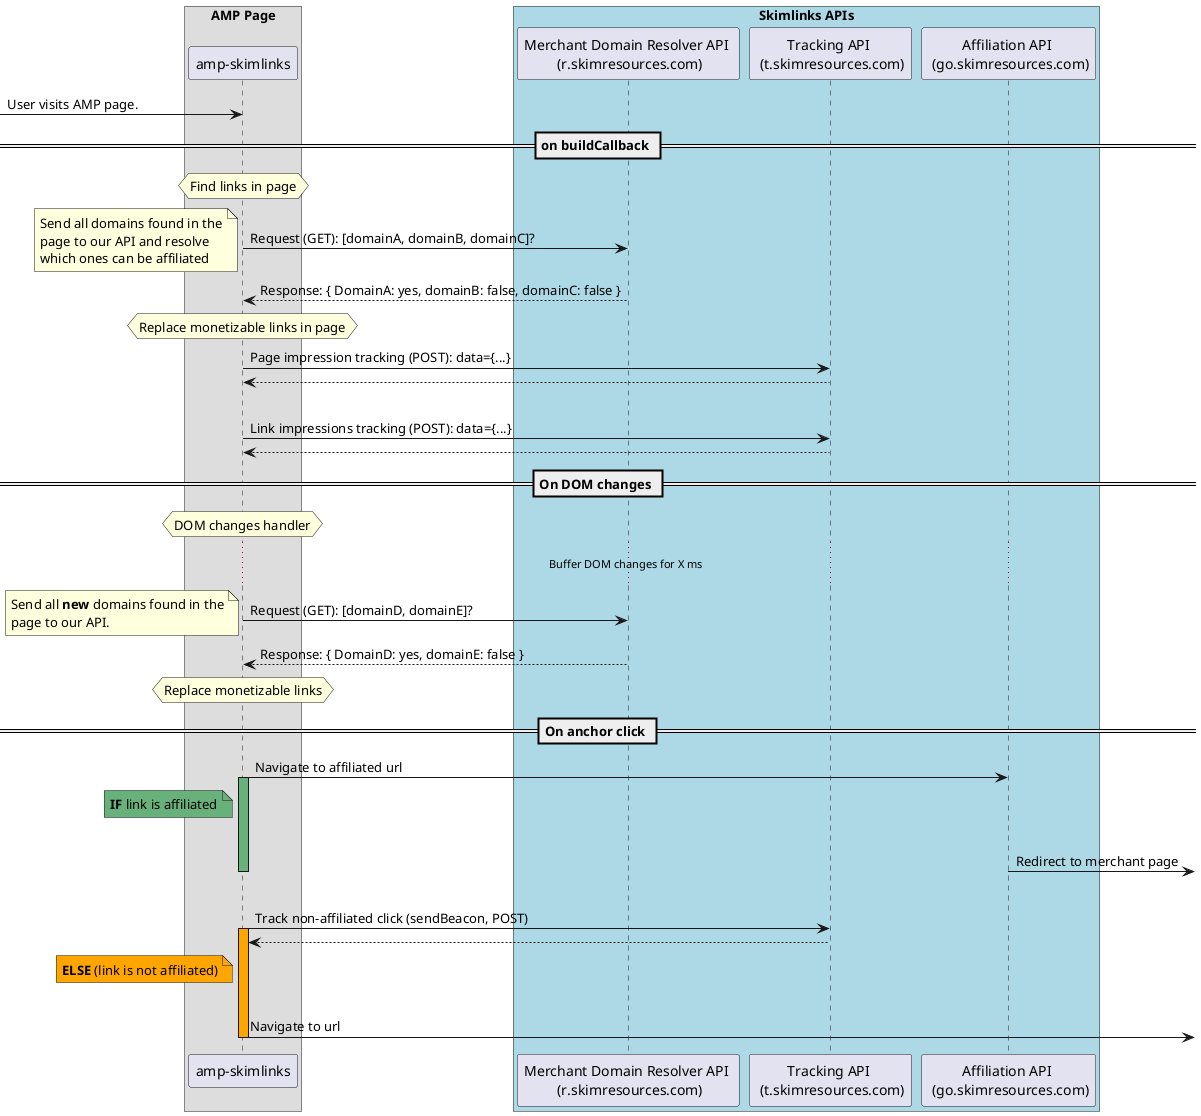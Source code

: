 @startuml
box "AMP Page"
    participant AMPskimlinks as "amp-skimlinks"
end box

[-> AMPskimlinks: User visits AMP page.

==  on buildCallback ==
'hnote over AMPskimlinks: Initialize amp-skimlinks
hnote over AMPskimlinks: Find links in page
AMPskimlinks -> DomainResolverAPI as "Merchant Domain Resolver API \n (r.skimresources.com)": Request (GET): [domainA, domainB, domainC]?
note left
    Send all domains found in the
    page to our API and resolve
    which ones can be affiliated
end note
DomainResolverAPI --> AMPskimlinks: Response: { DomainA: yes, domainB: false, domainC: false }
hnote over AMPskimlinks: Replace monetizable links in page
'hnote over AMPskimlinks: Prepare tracking data
AMPskimlinks -> TrackingAPI as "Tracking API \n (t.skimresources.com)": Page impression tracking (POST): data={...}
TrackingAPI --> AMPskimlinks:
|||
AMPskimlinks -> TrackingAPI: Link impressions tracking (POST): data={...}
TrackingAPI --> AMPskimlinks:

== On DOM changes ==
hnote over AMPskimlinks: DOM changes handler
... Buffer DOM changes for X ms ...
AMPskimlinks -> DomainResolverAPI: Request (GET): [domainD, domainE]?
note left
    Send all **new** domains found in the
    page to our API.
end note
DomainResolverAPI --> AMPskimlinks: Response: { DomainD: yes, domainE: false }
hnote over AMPskimlinks: Replace monetizable links

== On anchor click ==
'IF
AMPskimlinks -> AffiliationAPI as "Affiliation API \n (go.skimresources.com)": Navigate to affiliated url
note left AMPskimlinks #68b17a: **IF** link is affiliated
activate AMPskimlinks #68b17a
|||
AffiliationAPI ->] : Redirect to merchant page
deactivate AMPskimlinks

|||

' ELSE
AMPskimlinks -> TrackingAPI: Track non-affiliated click (sendBeacon, POST)
activate AMPskimlinks #orange
TrackingAPI --> AMPskimlinks
note left AMPskimlinks #orange: **ELSE** (link is not affiliated)
|||
AMPskimlinks ->] : Navigate to url
deactivate AMPskimlinks

' alt link is not affiliated
'     AMPskimlinks -> TrackingAPI: Track non-affilaited click (POST)
'     AMPskimlinks ->] : Go to Merchant page
' else link is affiliated
'     |||
'     AMPskimlinks -> AffiliationAPI: Affiliated click
'     AffiliationAPI ->] : Redirect to Merchant page
' end

box "Skimlinks APIs" #LightBlue
	participant DomainResolverAPI
    participant TrackingAPI
    participant AffiliationAPI
end box

@enduml